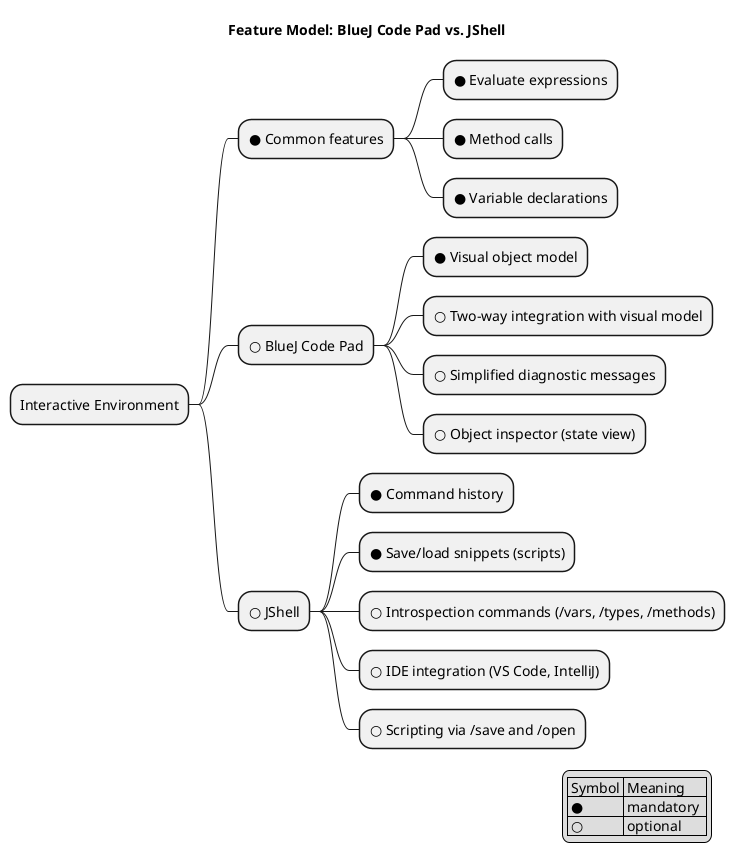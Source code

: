 @startmindmap
title Feature Model: BlueJ Code Pad vs. JShell

* Interactive Environment
** ● Common features
*** ● Evaluate expressions
*** ● Method calls
*** ● Variable declarations

** ○ BlueJ Code Pad
*** ● Visual object model
*** ○ Two-way integration with visual model
*** ○ Simplified diagnostic messages
*** ○ Object inspector (state view)

** ○ JShell
*** ● Command history
*** ● Save/load snippets (scripts)
*** ○ Introspection commands (/vars, /types, /methods)
*** ○ IDE integration (VS Code, IntelliJ)
*** ○ Scripting via /save and /open

legend right
| Symbol | Meaning    |
| ●      | mandatory  |
| ○      | optional   |
endlegend
@endmindmap
